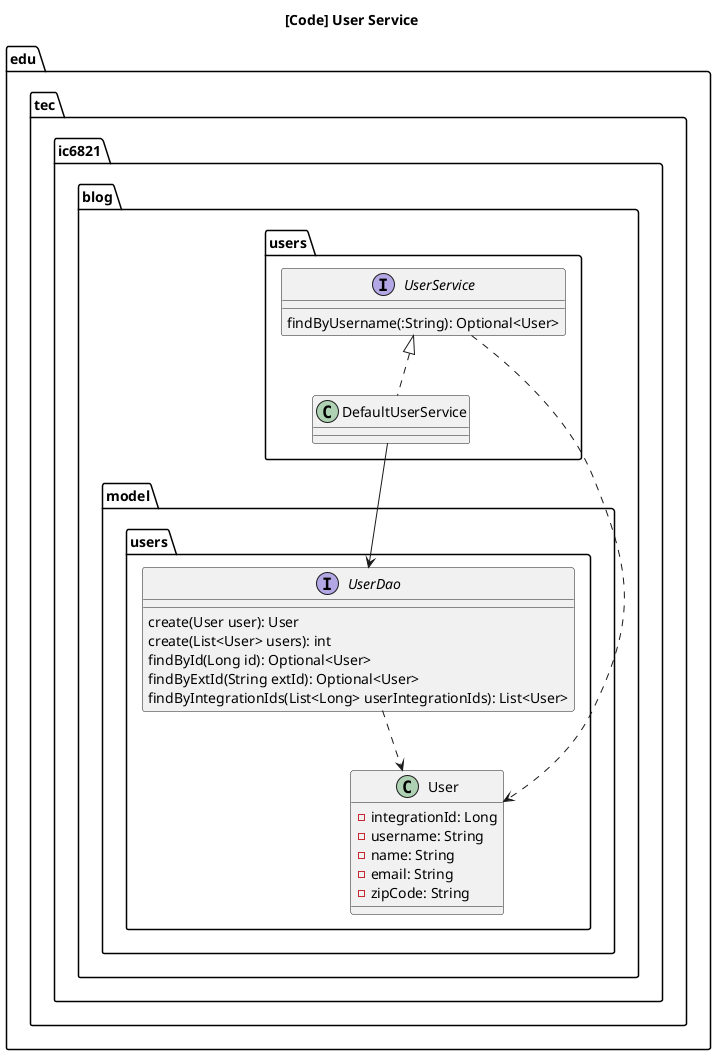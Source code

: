 @startuml

title [Code] User Service

package edu.tec.ic6821.blog {
    package users {

        interface UserService {
            findByUsername(:String): Optional<User>
        }

        class DefaultUserService {}

    }

    package model.users {
        class User {
            - integrationId: Long
            - username: String
            - name: String
            - email: String
            - zipCode: String
        }

        interface UserDao {
            create(User user): User
            create(List<User> users): int
            findById(Long id): Optional<User>
            findByExtId(String extId): Optional<User>
            findByIntegrationIds(List<Long> userIntegrationIds): List<User>
        }
    }

    UserService <|.. DefaultUserService
    DefaultUserService --> UserDao
    UserDao ..> User
    UserService ..> User

}

@enduml